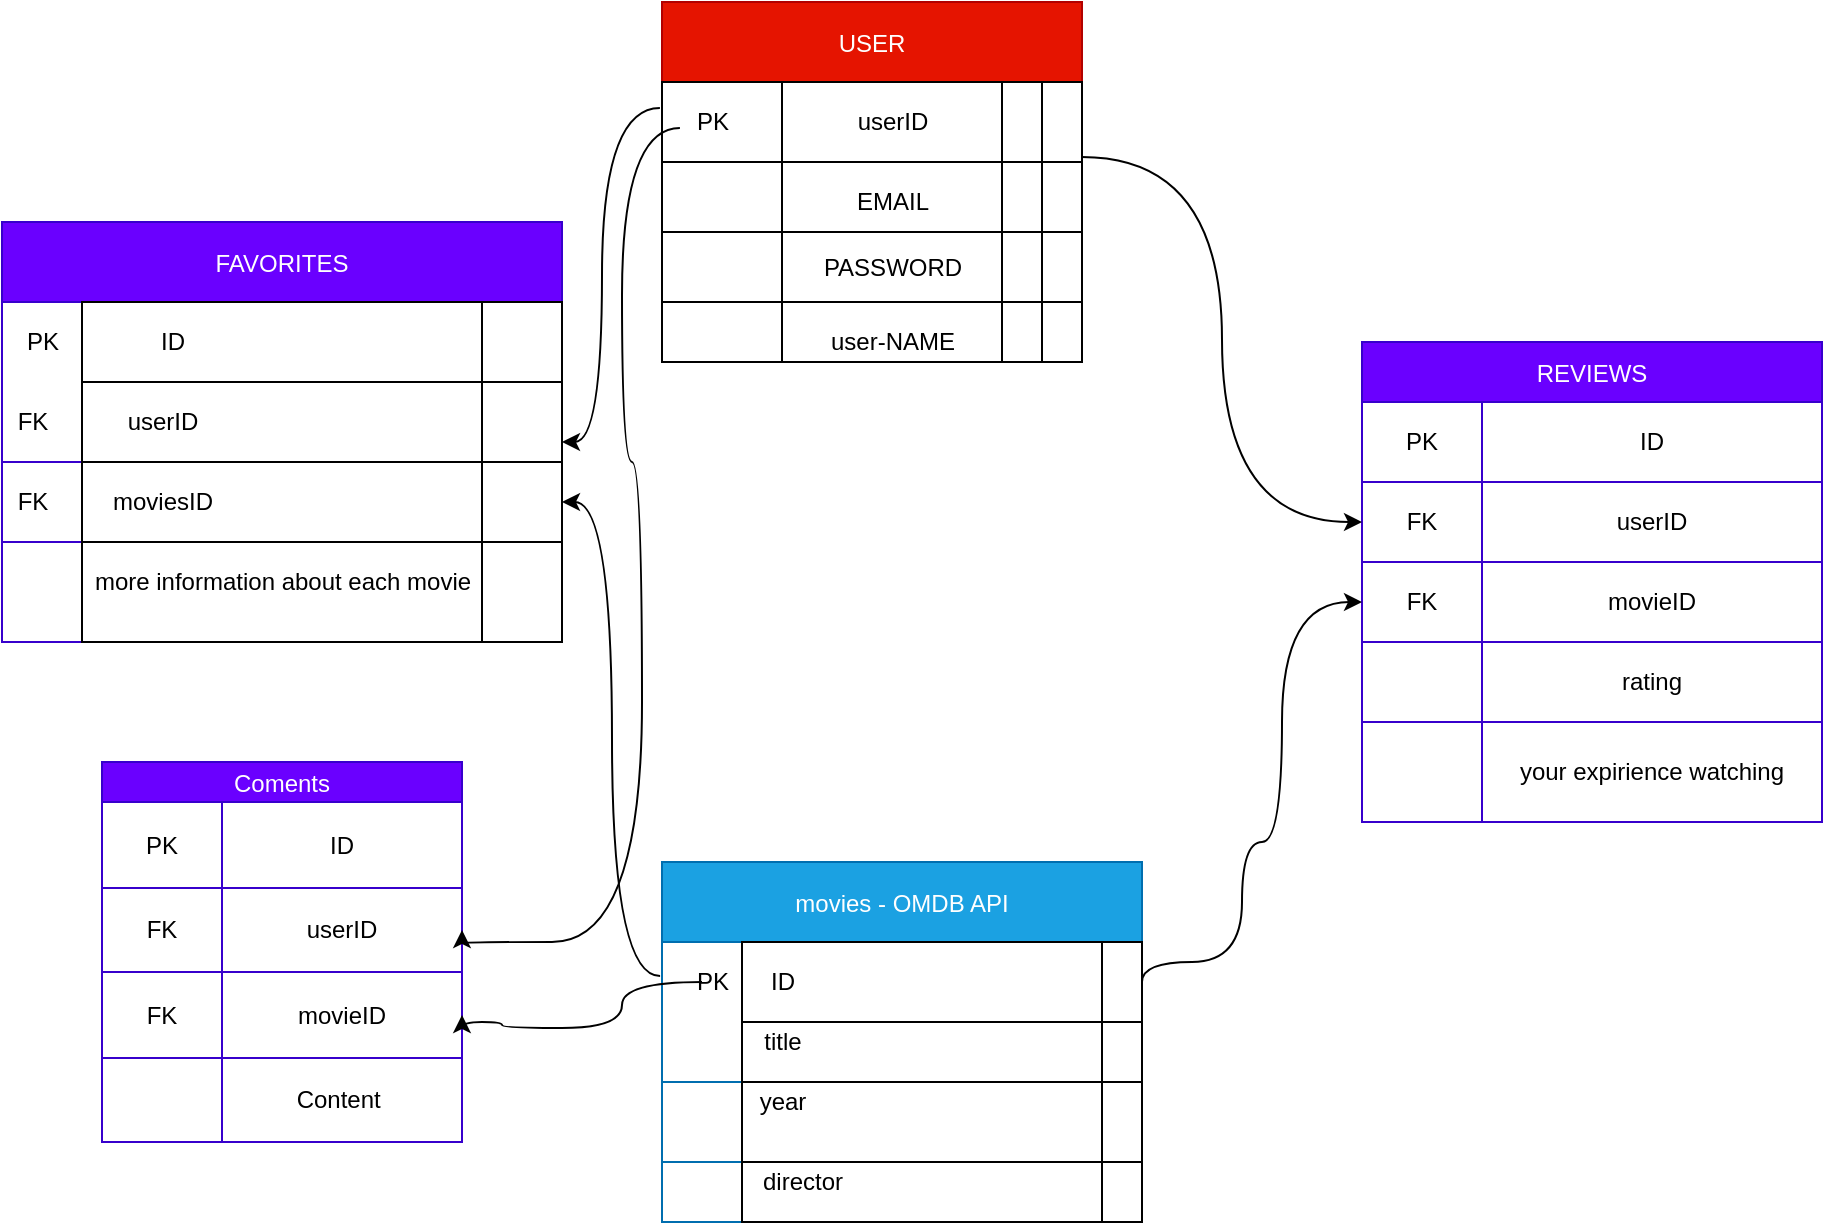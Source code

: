 <mxfile>
    <diagram id="I1mmyzpE-j61mI8PI7WM" name="Page-1">
        <mxGraphModel dx="933" dy="680" grid="1" gridSize="10" guides="1" tooltips="1" connect="1" arrows="1" fold="1" page="1" pageScale="1" pageWidth="850" pageHeight="1100" math="0" shadow="0">
            <root>
                <mxCell id="0"/>
                <mxCell id="1" parent="0"/>
                <mxCell id="13" value="USER" style="shape=table;childLayout=tableLayout;startSize=40;collapsible=0;recursiveResize=0;expand=0;pointerEvents=0;fillColor=#e51400;fontColor=#ffffff;strokeColor=#B20000;" vertex="1" parent="1">
                    <mxGeometry x="330" y="30" width="210" height="180" as="geometry"/>
                </mxCell>
                <mxCell id="14" value="" style="swimlane;horizontal=0;fontStyle=0;points=[[0,0.5],[1,0.5]];fillColor=none;strokeColor=none;portConstraint=eastwest;startSize=0;collapsible=0;recursiveResize=0;expand=0;pointerEvents=0;" vertex="1" parent="13">
                    <mxGeometry y="40" width="210" height="75" as="geometry"/>
                </mxCell>
                <mxCell id="15" value="" style="swimlane;fontStyle=0;connectable=0;fillColor=none;startSize=40;collapsible=0;recursiveResize=0;expand=0;pointerEvents=0;" vertex="1" parent="14">
                    <mxGeometry width="60" height="75" as="geometry">
                        <mxRectangle width="60" height="75" as="alternateBounds"/>
                    </mxGeometry>
                </mxCell>
                <mxCell id="37" value="PK&amp;nbsp; &amp;nbsp;" style="text;html=1;align=center;verticalAlign=middle;resizable=0;points=[];autosize=1;strokeColor=none;fillColor=none;" vertex="1" parent="15">
                    <mxGeometry x="10" y="10" width="40" height="20" as="geometry"/>
                </mxCell>
                <mxCell id="16" value="" style="swimlane;fontStyle=0;connectable=0;fillColor=none;startSize=40;collapsible=0;recursiveResize=0;expand=0;pointerEvents=0;" vertex="1" parent="14">
                    <mxGeometry x="60" width="110" height="75" as="geometry">
                        <mxRectangle width="110" height="75" as="alternateBounds"/>
                    </mxGeometry>
                </mxCell>
                <mxCell id="41" value="userID" style="text;html=1;align=center;verticalAlign=middle;resizable=0;points=[];autosize=1;strokeColor=none;fillColor=none;" vertex="1" parent="16">
                    <mxGeometry x="30" y="10" width="50" height="20" as="geometry"/>
                </mxCell>
                <mxCell id="39" value="EMAIL" style="text;html=1;align=center;verticalAlign=middle;resizable=0;points=[];autosize=1;strokeColor=none;fillColor=none;" vertex="1" parent="16">
                    <mxGeometry x="30" y="50" width="50" height="20" as="geometry"/>
                </mxCell>
                <mxCell id="17" value="" style="swimlane;fontStyle=0;connectable=0;fillColor=none;startSize=40;collapsible=0;recursiveResize=0;expand=0;pointerEvents=0;" vertex="1" parent="14">
                    <mxGeometry x="170" width="20" height="75" as="geometry">
                        <mxRectangle width="20" height="75" as="alternateBounds"/>
                    </mxGeometry>
                </mxCell>
                <mxCell id="18" value="" style="swimlane;fontStyle=0;connectable=0;fillColor=none;startSize=40;collapsible=0;recursiveResize=0;expand=0;pointerEvents=0;" vertex="1" parent="14">
                    <mxGeometry x="190" width="20" height="75" as="geometry">
                        <mxRectangle width="20" height="75" as="alternateBounds"/>
                    </mxGeometry>
                </mxCell>
                <mxCell id="19" value="" style="swimlane;horizontal=0;fontStyle=0;points=[[0,0.5],[1,0.5]];fillColor=none;strokeColor=none;portConstraint=eastwest;startSize=0;collapsible=0;recursiveResize=0;expand=0;pointerEvents=0;" vertex="1" parent="13">
                    <mxGeometry y="115" width="210" height="35" as="geometry"/>
                </mxCell>
                <mxCell id="20" value="" style="swimlane;fontStyle=0;connectable=0;fillColor=none;startSize=0;collapsible=0;recursiveResize=0;expand=0;pointerEvents=0;" vertex="1" parent="19">
                    <mxGeometry width="60" height="35" as="geometry">
                        <mxRectangle width="60" height="35" as="alternateBounds"/>
                    </mxGeometry>
                </mxCell>
                <mxCell id="21" value="" style="swimlane;fontStyle=0;connectable=0;fillColor=none;startSize=0;collapsible=0;recursiveResize=0;expand=0;pointerEvents=0;" vertex="1" parent="19">
                    <mxGeometry x="60" width="110" height="35" as="geometry">
                        <mxRectangle width="110" height="35" as="alternateBounds"/>
                    </mxGeometry>
                </mxCell>
                <mxCell id="42" value="PASSWORD" style="text;html=1;align=center;verticalAlign=middle;resizable=0;points=[];autosize=1;strokeColor=none;fillColor=none;" vertex="1" parent="21">
                    <mxGeometry x="15" y="7.5" width="80" height="20" as="geometry"/>
                </mxCell>
                <mxCell id="122" style="edgeStyle=orthogonalEdgeStyle;html=1;curved=1;exitX=-0.005;exitY=0.173;exitDx=0;exitDy=0;exitPerimeter=0;" edge="1" parent="21" source="14">
                    <mxGeometry relative="1" as="geometry">
                        <mxPoint x="-105" y="-27.5" as="sourcePoint"/>
                        <mxPoint x="-110" y="105" as="targetPoint"/>
                        <Array as="points">
                            <mxPoint x="-90" y="-62"/>
                            <mxPoint x="-90" y="105"/>
                        </Array>
                    </mxGeometry>
                </mxCell>
                <mxCell id="22" value="" style="swimlane;fontStyle=0;connectable=0;fillColor=none;startSize=0;collapsible=0;recursiveResize=0;expand=0;pointerEvents=0;" vertex="1" parent="19">
                    <mxGeometry x="170" width="20" height="35" as="geometry">
                        <mxRectangle width="20" height="35" as="alternateBounds"/>
                    </mxGeometry>
                </mxCell>
                <mxCell id="23" value="" style="swimlane;fontStyle=0;connectable=0;fillColor=none;startSize=0;collapsible=0;recursiveResize=0;expand=0;pointerEvents=0;" vertex="1" parent="19">
                    <mxGeometry x="190" width="20" height="35" as="geometry">
                        <mxRectangle width="20" height="35" as="alternateBounds"/>
                    </mxGeometry>
                </mxCell>
                <mxCell id="24" value="" style="swimlane;horizontal=0;fontStyle=0;points=[[0,0.5],[1,0.5]];fillColor=none;strokeColor=none;portConstraint=eastwest;startSize=0;collapsible=0;recursiveResize=0;expand=0;pointerEvents=0;" vertex="1" parent="13">
                    <mxGeometry y="150" width="210" height="30" as="geometry"/>
                </mxCell>
                <mxCell id="25" value="" style="swimlane;fontStyle=0;connectable=0;fillColor=none;startSize=0;collapsible=0;recursiveResize=0;expand=0;pointerEvents=0;" vertex="1" parent="24">
                    <mxGeometry width="60" height="30" as="geometry">
                        <mxRectangle width="60" height="30" as="alternateBounds"/>
                    </mxGeometry>
                </mxCell>
                <mxCell id="26" value="" style="swimlane;fontStyle=0;connectable=0;fillColor=none;startSize=0;collapsible=0;recursiveResize=0;expand=0;pointerEvents=0;" vertex="1" parent="24">
                    <mxGeometry x="60" width="110" height="30" as="geometry">
                        <mxRectangle width="110" height="30" as="alternateBounds"/>
                    </mxGeometry>
                </mxCell>
                <mxCell id="43" value="user-NAME" style="text;html=1;align=center;verticalAlign=middle;resizable=0;points=[];autosize=1;strokeColor=none;fillColor=none;" vertex="1" parent="26">
                    <mxGeometry x="15" y="10" width="80" height="20" as="geometry"/>
                </mxCell>
                <mxCell id="27" value="" style="swimlane;fontStyle=0;connectable=0;fillColor=none;startSize=0;collapsible=0;recursiveResize=0;expand=0;pointerEvents=0;" vertex="1" parent="24">
                    <mxGeometry x="170" width="20" height="30" as="geometry">
                        <mxRectangle width="20" height="30" as="alternateBounds"/>
                    </mxGeometry>
                </mxCell>
                <mxCell id="28" value="" style="swimlane;fontStyle=0;connectable=0;fillColor=none;startSize=0;collapsible=0;recursiveResize=0;expand=0;pointerEvents=0;" vertex="1" parent="24">
                    <mxGeometry x="190" width="20" height="30" as="geometry">
                        <mxRectangle width="20" height="30" as="alternateBounds"/>
                    </mxGeometry>
                </mxCell>
                <mxCell id="54" value="movies - OMDB API" style="shape=table;childLayout=tableLayout;startSize=40;collapsible=0;recursiveResize=0;expand=0;pointerEvents=0;fillColor=#1ba1e2;fontColor=#ffffff;strokeColor=#006EAF;" vertex="1" parent="1">
                    <mxGeometry x="330" y="460" width="240" height="180" as="geometry"/>
                </mxCell>
                <mxCell id="55" value="" style="swimlane;horizontal=0;fontStyle=0;points=[[0,0.5],[1,0.5]];fillColor=none;strokeColor=none;portConstraint=eastwest;startSize=40;collapsible=0;recursiveResize=0;expand=0;pointerEvents=0;" vertex="1" parent="54">
                    <mxGeometry y="40" width="240" height="70" as="geometry"/>
                </mxCell>
                <mxCell id="56" value="" style="swimlane;fontStyle=0;connectable=0;fillColor=none;startSize=40;collapsible=0;recursiveResize=0;expand=0;pointerEvents=0;" vertex="1" parent="55">
                    <mxGeometry x="40" width="180" height="70" as="geometry">
                        <mxRectangle width="180" height="70" as="alternateBounds"/>
                    </mxGeometry>
                </mxCell>
                <mxCell id="66" value="title&lt;br&gt;" style="text;html=1;align=center;verticalAlign=middle;resizable=0;points=[];autosize=1;strokeColor=none;fillColor=none;" vertex="1" parent="56">
                    <mxGeometry x="5" y="40" width="30" height="20" as="geometry"/>
                </mxCell>
                <mxCell id="65" value="ID" style="text;html=1;align=center;verticalAlign=middle;resizable=0;points=[];autosize=1;strokeColor=none;fillColor=none;" vertex="1" parent="56">
                    <mxGeometry x="5" y="10" width="30" height="20" as="geometry"/>
                </mxCell>
                <mxCell id="57" value="" style="swimlane;fontStyle=0;connectable=0;fillColor=none;startSize=40;collapsible=0;recursiveResize=0;expand=0;pointerEvents=0;" vertex="1" parent="55">
                    <mxGeometry x="220" width="20" height="70" as="geometry">
                        <mxRectangle width="20" height="70" as="alternateBounds"/>
                    </mxGeometry>
                </mxCell>
                <mxCell id="58" value="" style="swimlane;horizontal=0;fontStyle=0;points=[[0,0.5],[1,0.5]];fillColor=none;strokeColor=none;portConstraint=eastwest;startSize=40;collapsible=0;recursiveResize=0;expand=0;pointerEvents=0;" vertex="1" parent="54">
                    <mxGeometry y="110" width="240" height="40" as="geometry"/>
                </mxCell>
                <mxCell id="59" value="" style="swimlane;fontStyle=0;connectable=0;fillColor=none;startSize=0;collapsible=0;recursiveResize=0;expand=0;pointerEvents=0;" vertex="1" parent="58">
                    <mxGeometry x="40" width="180" height="40" as="geometry">
                        <mxRectangle width="180" height="40" as="alternateBounds"/>
                    </mxGeometry>
                </mxCell>
                <mxCell id="67" value="year&lt;br&gt;" style="text;html=1;align=center;verticalAlign=middle;resizable=0;points=[];autosize=1;strokeColor=none;fillColor=none;" vertex="1" parent="59">
                    <mxGeometry width="40" height="20" as="geometry"/>
                </mxCell>
                <mxCell id="60" value="" style="swimlane;fontStyle=0;connectable=0;fillColor=none;startSize=0;collapsible=0;recursiveResize=0;expand=0;pointerEvents=0;" vertex="1" parent="58">
                    <mxGeometry x="220" width="20" height="40" as="geometry">
                        <mxRectangle width="20" height="40" as="alternateBounds"/>
                    </mxGeometry>
                </mxCell>
                <mxCell id="61" value="" style="swimlane;horizontal=0;fontStyle=0;points=[[0,0.5],[1,0.5]];fillColor=none;strokeColor=none;portConstraint=eastwest;startSize=40;collapsible=0;recursiveResize=0;expand=0;pointerEvents=0;" vertex="1" parent="54">
                    <mxGeometry y="150" width="240" height="30" as="geometry"/>
                </mxCell>
                <mxCell id="62" value="" style="swimlane;fontStyle=0;connectable=0;fillColor=none;startSize=0;collapsible=0;recursiveResize=0;expand=0;pointerEvents=0;" vertex="1" parent="61">
                    <mxGeometry x="40" width="180" height="30" as="geometry">
                        <mxRectangle width="180" height="30" as="alternateBounds"/>
                    </mxGeometry>
                </mxCell>
                <mxCell id="68" value="director" style="text;html=1;align=center;verticalAlign=middle;resizable=0;points=[];autosize=1;strokeColor=none;fillColor=none;" vertex="1" parent="62">
                    <mxGeometry width="60" height="20" as="geometry"/>
                </mxCell>
                <mxCell id="63" value="" style="swimlane;fontStyle=0;connectable=0;fillColor=none;startSize=0;collapsible=0;recursiveResize=0;expand=0;pointerEvents=0;" vertex="1" parent="61">
                    <mxGeometry x="220" width="20" height="30" as="geometry">
                        <mxRectangle width="20" height="30" as="alternateBounds"/>
                    </mxGeometry>
                </mxCell>
                <mxCell id="64" value="PK" style="text;html=1;align=center;verticalAlign=middle;resizable=0;points=[];autosize=1;strokeColor=none;fillColor=none;" vertex="1" parent="1">
                    <mxGeometry x="340" y="510" width="30" height="20" as="geometry"/>
                </mxCell>
                <mxCell id="71" value="FAVORITES" style="shape=table;childLayout=tableLayout;startSize=40;collapsible=0;recursiveResize=0;expand=0;pointerEvents=0;fillColor=#6a00ff;fontColor=#ffffff;strokeColor=#3700CC;" vertex="1" parent="1">
                    <mxGeometry y="140" width="280" height="210" as="geometry"/>
                </mxCell>
                <mxCell id="72" value="" style="swimlane;horizontal=0;fontStyle=0;points=[[0,0.5],[1,0.5]];fillColor=none;strokeColor=none;portConstraint=eastwest;startSize=40;collapsible=0;recursiveResize=0;expand=0;pointerEvents=0;" vertex="1" parent="71">
                    <mxGeometry y="40" width="280" height="80" as="geometry"/>
                </mxCell>
                <mxCell id="73" value="" style="swimlane;fontStyle=0;connectable=0;fillColor=none;startSize=40;collapsible=0;recursiveResize=0;expand=0;pointerEvents=0;" vertex="1" parent="72">
                    <mxGeometry x="40" width="200" height="80" as="geometry">
                        <mxRectangle width="200" height="80" as="alternateBounds"/>
                    </mxGeometry>
                </mxCell>
                <mxCell id="86" value="userID" style="text;html=1;align=center;verticalAlign=middle;resizable=0;points=[];autosize=1;strokeColor=none;fillColor=none;" vertex="1" parent="73">
                    <mxGeometry x="15" y="50" width="50" height="20" as="geometry"/>
                </mxCell>
                <mxCell id="82" value="ID" style="text;html=1;align=center;verticalAlign=middle;resizable=0;points=[];autosize=1;strokeColor=none;fillColor=none;" vertex="1" parent="73">
                    <mxGeometry x="30" y="10" width="30" height="20" as="geometry"/>
                </mxCell>
                <mxCell id="74" value="" style="swimlane;fontStyle=0;connectable=0;fillColor=none;startSize=40;collapsible=0;recursiveResize=0;expand=0;pointerEvents=0;" vertex="1" parent="72">
                    <mxGeometry x="240" width="40" height="80" as="geometry">
                        <mxRectangle width="40" height="80" as="alternateBounds"/>
                    </mxGeometry>
                </mxCell>
                <mxCell id="75" value="" style="swimlane;horizontal=0;fontStyle=0;points=[[0,0.5],[1,0.5]];fillColor=none;strokeColor=none;portConstraint=eastwest;startSize=40;collapsible=0;recursiveResize=0;expand=0;pointerEvents=0;" vertex="1" parent="71">
                    <mxGeometry y="120" width="280" height="40" as="geometry"/>
                </mxCell>
                <mxCell id="76" value="" style="swimlane;fontStyle=0;connectable=0;fillColor=none;startSize=0;collapsible=0;recursiveResize=0;expand=0;pointerEvents=0;" vertex="1" parent="75">
                    <mxGeometry x="40" width="200" height="40" as="geometry">
                        <mxRectangle width="200" height="40" as="alternateBounds"/>
                    </mxGeometry>
                </mxCell>
                <mxCell id="87" value="moviesID" style="text;html=1;align=center;verticalAlign=middle;resizable=0;points=[];autosize=1;strokeColor=none;fillColor=none;" vertex="1" parent="76">
                    <mxGeometry x="5" y="10" width="70" height="20" as="geometry"/>
                </mxCell>
                <mxCell id="77" value="" style="swimlane;fontStyle=0;connectable=0;fillColor=none;startSize=0;collapsible=0;recursiveResize=0;expand=0;pointerEvents=0;" vertex="1" parent="75">
                    <mxGeometry x="240" width="40" height="40" as="geometry">
                        <mxRectangle width="40" height="40" as="alternateBounds"/>
                    </mxGeometry>
                </mxCell>
                <mxCell id="78" value="" style="swimlane;horizontal=0;fontStyle=0;points=[[0,0.5],[1,0.5]];fillColor=none;strokeColor=none;portConstraint=eastwest;startSize=40;collapsible=0;recursiveResize=0;expand=0;pointerEvents=0;" vertex="1" parent="71">
                    <mxGeometry y="160" width="280" height="50" as="geometry"/>
                </mxCell>
                <mxCell id="79" value="" style="swimlane;fontStyle=0;connectable=0;fillColor=none;startSize=0;collapsible=0;recursiveResize=0;expand=0;pointerEvents=0;" vertex="1" parent="78">
                    <mxGeometry x="40" width="200" height="50" as="geometry">
                        <mxRectangle width="200" height="50" as="alternateBounds"/>
                    </mxGeometry>
                </mxCell>
                <mxCell id="88" value="more information about each movie" style="text;html=1;align=center;verticalAlign=middle;resizable=0;points=[];autosize=1;strokeColor=none;fillColor=none;" vertex="1" parent="79">
                    <mxGeometry y="10" width="200" height="20" as="geometry"/>
                </mxCell>
                <mxCell id="80" value="" style="swimlane;fontStyle=0;connectable=0;fillColor=none;startSize=0;collapsible=0;recursiveResize=0;expand=0;pointerEvents=0;" vertex="1" parent="78">
                    <mxGeometry x="240" width="40" height="50" as="geometry">
                        <mxRectangle width="40" height="50" as="alternateBounds"/>
                    </mxGeometry>
                </mxCell>
                <mxCell id="81" value="PK" style="text;html=1;align=center;verticalAlign=middle;resizable=0;points=[];autosize=1;strokeColor=none;fillColor=none;" vertex="1" parent="1">
                    <mxGeometry x="5" y="190" width="30" height="20" as="geometry"/>
                </mxCell>
                <mxCell id="84" value="FK&lt;br&gt;" style="text;html=1;align=center;verticalAlign=middle;resizable=0;points=[];autosize=1;strokeColor=none;fillColor=none;" vertex="1" parent="1">
                    <mxGeometry y="230" width="30" height="20" as="geometry"/>
                </mxCell>
                <mxCell id="85" value="FK" style="text;html=1;align=center;verticalAlign=middle;resizable=0;points=[];autosize=1;strokeColor=none;fillColor=none;" vertex="1" parent="1">
                    <mxGeometry y="270" width="30" height="20" as="geometry"/>
                </mxCell>
                <mxCell id="89" value="Coments" style="shape=table;startSize=20;container=1;collapsible=0;childLayout=tableLayout;fillColor=#6a00ff;fontColor=#ffffff;strokeColor=#3700CC;" vertex="1" parent="1">
                    <mxGeometry x="50" y="410" width="180" height="190" as="geometry"/>
                </mxCell>
                <mxCell id="90" value="" style="shape=partialRectangle;collapsible=0;dropTarget=0;pointerEvents=0;fillColor=none;top=0;left=0;bottom=0;right=0;points=[[0,0.5],[1,0.5]];portConstraint=eastwest;" vertex="1" parent="89">
                    <mxGeometry y="20" width="180" height="43" as="geometry"/>
                </mxCell>
                <mxCell id="91" value="PK" style="shape=partialRectangle;html=1;whiteSpace=wrap;connectable=0;overflow=hidden;fillColor=none;top=0;left=0;bottom=0;right=0;pointerEvents=1;" vertex="1" parent="90">
                    <mxGeometry width="60" height="43" as="geometry">
                        <mxRectangle width="60" height="43" as="alternateBounds"/>
                    </mxGeometry>
                </mxCell>
                <mxCell id="92" value="ID" style="shape=partialRectangle;html=1;whiteSpace=wrap;connectable=0;overflow=hidden;fillColor=none;top=0;left=0;bottom=0;right=0;pointerEvents=1;" vertex="1" parent="90">
                    <mxGeometry x="60" width="120" height="43" as="geometry">
                        <mxRectangle width="120" height="43" as="alternateBounds"/>
                    </mxGeometry>
                </mxCell>
                <mxCell id="93" value="" style="shape=partialRectangle;collapsible=0;dropTarget=0;pointerEvents=0;fillColor=none;top=0;left=0;bottom=0;right=0;points=[[0,0.5],[1,0.5]];portConstraint=eastwest;" vertex="1" parent="89">
                    <mxGeometry y="63" width="180" height="42" as="geometry"/>
                </mxCell>
                <mxCell id="94" value="FK" style="shape=partialRectangle;html=1;whiteSpace=wrap;connectable=0;overflow=hidden;fillColor=none;top=0;left=0;bottom=0;right=0;pointerEvents=1;" vertex="1" parent="93">
                    <mxGeometry width="60" height="42" as="geometry">
                        <mxRectangle width="60" height="42" as="alternateBounds"/>
                    </mxGeometry>
                </mxCell>
                <mxCell id="95" value="userID" style="shape=partialRectangle;html=1;whiteSpace=wrap;connectable=0;overflow=hidden;fillColor=none;top=0;left=0;bottom=0;right=0;pointerEvents=1;" vertex="1" parent="93">
                    <mxGeometry x="60" width="120" height="42" as="geometry">
                        <mxRectangle width="120" height="42" as="alternateBounds"/>
                    </mxGeometry>
                </mxCell>
                <mxCell id="96" value="" style="shape=partialRectangle;collapsible=0;dropTarget=0;pointerEvents=0;fillColor=none;top=0;left=0;bottom=0;right=0;points=[[0,0.5],[1,0.5]];portConstraint=eastwest;" vertex="1" parent="89">
                    <mxGeometry y="105" width="180" height="43" as="geometry"/>
                </mxCell>
                <mxCell id="97" value="FK" style="shape=partialRectangle;html=1;whiteSpace=wrap;connectable=0;overflow=hidden;fillColor=none;top=0;left=0;bottom=0;right=0;pointerEvents=1;" vertex="1" parent="96">
                    <mxGeometry width="60" height="43" as="geometry">
                        <mxRectangle width="60" height="43" as="alternateBounds"/>
                    </mxGeometry>
                </mxCell>
                <mxCell id="98" value="movieID" style="shape=partialRectangle;html=1;whiteSpace=wrap;connectable=0;overflow=hidden;fillColor=none;top=0;left=0;bottom=0;right=0;pointerEvents=1;" vertex="1" parent="96">
                    <mxGeometry x="60" width="120" height="43" as="geometry">
                        <mxRectangle width="120" height="43" as="alternateBounds"/>
                    </mxGeometry>
                </mxCell>
                <mxCell id="99" value="" style="shape=partialRectangle;collapsible=0;dropTarget=0;pointerEvents=0;fillColor=none;top=0;left=0;bottom=0;right=0;points=[[0,0.5],[1,0.5]];portConstraint=eastwest;" vertex="1" parent="89">
                    <mxGeometry y="148" width="180" height="42" as="geometry"/>
                </mxCell>
                <mxCell id="100" value="" style="shape=partialRectangle;html=1;whiteSpace=wrap;connectable=0;overflow=hidden;fillColor=none;top=0;left=0;bottom=0;right=0;pointerEvents=1;" vertex="1" parent="99">
                    <mxGeometry width="60" height="42" as="geometry">
                        <mxRectangle width="60" height="42" as="alternateBounds"/>
                    </mxGeometry>
                </mxCell>
                <mxCell id="101" value="Content&amp;nbsp;" style="shape=partialRectangle;html=1;whiteSpace=wrap;connectable=0;overflow=hidden;fillColor=none;top=0;left=0;bottom=0;right=0;pointerEvents=1;" vertex="1" parent="99">
                    <mxGeometry x="60" width="120" height="42" as="geometry">
                        <mxRectangle width="120" height="42" as="alternateBounds"/>
                    </mxGeometry>
                </mxCell>
                <mxCell id="102" value="REVIEWS" style="shape=table;startSize=30;container=1;collapsible=0;childLayout=tableLayout;fillColor=#6a00ff;fontColor=#ffffff;strokeColor=#3700CC;" vertex="1" parent="1">
                    <mxGeometry x="680" y="200" width="230" height="240" as="geometry"/>
                </mxCell>
                <mxCell id="103" value="" style="shape=partialRectangle;collapsible=0;dropTarget=0;pointerEvents=0;fillColor=none;top=0;left=0;bottom=0;right=0;points=[[0,0.5],[1,0.5]];portConstraint=eastwest;" vertex="1" parent="102">
                    <mxGeometry y="30" width="230" height="40" as="geometry"/>
                </mxCell>
                <mxCell id="104" value="PK" style="shape=partialRectangle;html=1;whiteSpace=wrap;connectable=0;overflow=hidden;fillColor=none;top=0;left=0;bottom=0;right=0;pointerEvents=1;" vertex="1" parent="103">
                    <mxGeometry width="60" height="40" as="geometry">
                        <mxRectangle width="60" height="40" as="alternateBounds"/>
                    </mxGeometry>
                </mxCell>
                <mxCell id="105" value="ID" style="shape=partialRectangle;html=1;whiteSpace=wrap;connectable=0;overflow=hidden;fillColor=none;top=0;left=0;bottom=0;right=0;pointerEvents=1;" vertex="1" parent="103">
                    <mxGeometry x="60" width="170" height="40" as="geometry">
                        <mxRectangle width="170" height="40" as="alternateBounds"/>
                    </mxGeometry>
                </mxCell>
                <mxCell id="106" value="" style="shape=partialRectangle;collapsible=0;dropTarget=0;pointerEvents=0;fillColor=none;top=0;left=0;bottom=0;right=0;points=[[0,0.5],[1,0.5]];portConstraint=eastwest;" vertex="1" parent="102">
                    <mxGeometry y="70" width="230" height="40" as="geometry"/>
                </mxCell>
                <mxCell id="107" value="FK" style="shape=partialRectangle;html=1;whiteSpace=wrap;connectable=0;overflow=hidden;fillColor=none;top=0;left=0;bottom=0;right=0;pointerEvents=1;" vertex="1" parent="106">
                    <mxGeometry width="60" height="40" as="geometry">
                        <mxRectangle width="60" height="40" as="alternateBounds"/>
                    </mxGeometry>
                </mxCell>
                <mxCell id="108" value="userID" style="shape=partialRectangle;html=1;whiteSpace=wrap;connectable=0;overflow=hidden;fillColor=none;top=0;left=0;bottom=0;right=0;pointerEvents=1;" vertex="1" parent="106">
                    <mxGeometry x="60" width="170" height="40" as="geometry">
                        <mxRectangle width="170" height="40" as="alternateBounds"/>
                    </mxGeometry>
                </mxCell>
                <mxCell id="109" value="" style="shape=partialRectangle;collapsible=0;dropTarget=0;pointerEvents=0;fillColor=none;top=0;left=0;bottom=0;right=0;points=[[0,0.5],[1,0.5]];portConstraint=eastwest;" vertex="1" parent="102">
                    <mxGeometry y="110" width="230" height="40" as="geometry"/>
                </mxCell>
                <mxCell id="110" value="FK" style="shape=partialRectangle;html=1;whiteSpace=wrap;connectable=0;overflow=hidden;fillColor=none;top=0;left=0;bottom=0;right=0;pointerEvents=1;" vertex="1" parent="109">
                    <mxGeometry width="60" height="40" as="geometry">
                        <mxRectangle width="60" height="40" as="alternateBounds"/>
                    </mxGeometry>
                </mxCell>
                <mxCell id="111" value="movieID" style="shape=partialRectangle;html=1;whiteSpace=wrap;connectable=0;overflow=hidden;fillColor=none;top=0;left=0;bottom=0;right=0;pointerEvents=1;" vertex="1" parent="109">
                    <mxGeometry x="60" width="170" height="40" as="geometry">
                        <mxRectangle width="170" height="40" as="alternateBounds"/>
                    </mxGeometry>
                </mxCell>
                <mxCell id="112" value="" style="shape=partialRectangle;collapsible=0;dropTarget=0;pointerEvents=0;fillColor=none;top=0;left=0;bottom=0;right=0;points=[[0,0.5],[1,0.5]];portConstraint=eastwest;" vertex="1" parent="102">
                    <mxGeometry y="150" width="230" height="40" as="geometry"/>
                </mxCell>
                <mxCell id="113" value="" style="shape=partialRectangle;html=1;whiteSpace=wrap;connectable=0;overflow=hidden;fillColor=none;top=0;left=0;bottom=0;right=0;pointerEvents=1;" vertex="1" parent="112">
                    <mxGeometry width="60" height="40" as="geometry">
                        <mxRectangle width="60" height="40" as="alternateBounds"/>
                    </mxGeometry>
                </mxCell>
                <mxCell id="114" value="rating" style="shape=partialRectangle;html=1;whiteSpace=wrap;connectable=0;overflow=hidden;fillColor=none;top=0;left=0;bottom=0;right=0;pointerEvents=1;" vertex="1" parent="112">
                    <mxGeometry x="60" width="170" height="40" as="geometry">
                        <mxRectangle width="170" height="40" as="alternateBounds"/>
                    </mxGeometry>
                </mxCell>
                <mxCell id="115" value="" style="shape=partialRectangle;collapsible=0;dropTarget=0;pointerEvents=0;fillColor=none;top=0;left=0;bottom=0;right=0;points=[[0,0.5],[1,0.5]];portConstraint=eastwest;" vertex="1" parent="102">
                    <mxGeometry y="190" width="230" height="50" as="geometry"/>
                </mxCell>
                <mxCell id="116" value="" style="shape=partialRectangle;html=1;whiteSpace=wrap;connectable=0;overflow=hidden;fillColor=none;top=0;left=0;bottom=0;right=0;pointerEvents=1;" vertex="1" parent="115">
                    <mxGeometry width="60" height="50" as="geometry">
                        <mxRectangle width="60" height="50" as="alternateBounds"/>
                    </mxGeometry>
                </mxCell>
                <mxCell id="117" value="your expirience watching" style="shape=partialRectangle;html=1;whiteSpace=wrap;connectable=0;overflow=hidden;fillColor=none;top=0;left=0;bottom=0;right=0;pointerEvents=1;" vertex="1" parent="115">
                    <mxGeometry x="60" width="170" height="50" as="geometry">
                        <mxRectangle width="170" height="50" as="alternateBounds"/>
                    </mxGeometry>
                </mxCell>
                <mxCell id="118" style="edgeStyle=orthogonalEdgeStyle;html=1;entryX=0;entryY=0.5;entryDx=0;entryDy=0;curved=1;" edge="1" parent="1" source="14" target="106">
                    <mxGeometry relative="1" as="geometry">
                        <mxPoint x="550" y="88" as="sourcePoint"/>
                    </mxGeometry>
                </mxCell>
                <mxCell id="119" style="edgeStyle=orthogonalEdgeStyle;html=1;curved=1;" edge="1" parent="1" target="109">
                    <mxGeometry relative="1" as="geometry">
                        <mxPoint x="570" y="520" as="sourcePoint"/>
                        <mxPoint x="660" y="330" as="targetPoint"/>
                        <Array as="points">
                            <mxPoint x="570" y="510"/>
                            <mxPoint x="620" y="510"/>
                            <mxPoint x="620" y="450"/>
                            <mxPoint x="640" y="450"/>
                            <mxPoint x="640" y="330"/>
                        </Array>
                    </mxGeometry>
                </mxCell>
                <mxCell id="120" style="edgeStyle=orthogonalEdgeStyle;html=1;entryX=1;entryY=0.5;entryDx=0;entryDy=0;curved=1;exitX=-0.004;exitY=0.243;exitDx=0;exitDy=0;exitPerimeter=0;" edge="1" parent="1" source="55" target="75">
                    <mxGeometry relative="1" as="geometry">
                        <mxPoint x="355" y="257.5" as="sourcePoint"/>
                        <mxPoint x="495" y="440" as="targetPoint"/>
                    </mxGeometry>
                </mxCell>
                <mxCell id="121" style="edgeStyle=orthogonalEdgeStyle;html=1;curved=1;entryX=1;entryY=0.5;entryDx=0;entryDy=0;" edge="1" parent="1" target="96">
                    <mxGeometry relative="1" as="geometry">
                        <mxPoint x="350" y="520" as="sourcePoint"/>
                        <mxPoint x="270" y="533" as="targetPoint"/>
                        <Array as="points">
                            <mxPoint x="310" y="520"/>
                            <mxPoint x="310" y="543"/>
                            <mxPoint x="250" y="543"/>
                            <mxPoint x="250" y="540"/>
                        </Array>
                    </mxGeometry>
                </mxCell>
                <mxCell id="123" style="edgeStyle=orthogonalEdgeStyle;html=1;curved=1;exitX=-0.005;exitY=0.173;exitDx=0;exitDy=0;exitPerimeter=0;entryX=1;entryY=0.5;entryDx=0;entryDy=0;" edge="1" parent="1" target="93">
                    <mxGeometry relative="1" as="geometry">
                        <mxPoint x="338.95" y="92.975" as="sourcePoint"/>
                        <mxPoint x="290" y="260" as="targetPoint"/>
                        <Array as="points">
                            <mxPoint x="310" y="93"/>
                            <mxPoint x="310" y="260"/>
                            <mxPoint x="320" y="260"/>
                            <mxPoint x="320" y="500"/>
                        </Array>
                    </mxGeometry>
                </mxCell>
            </root>
        </mxGraphModel>
    </diagram>
</mxfile>